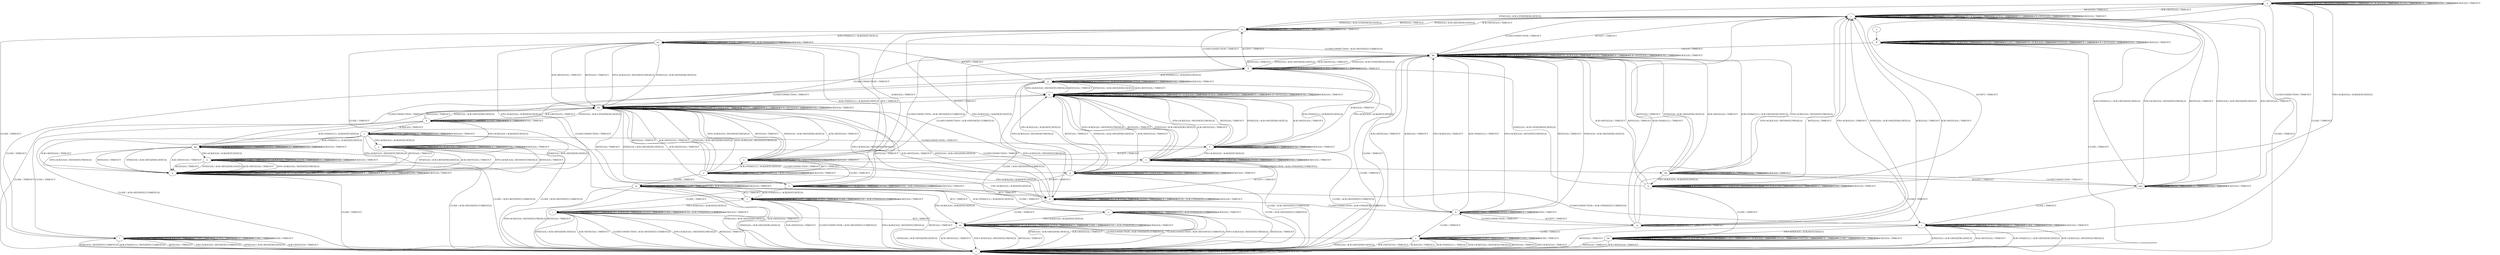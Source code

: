 digraph "" {
	graph ["Incoming time"=0.582148551940918,
		"Outgoing time"=0.7662832736968994,
		Output="{'States': 39, 'Transitions': 495, 'Filename': '../results/tcp_k_pairs/TCP_Windows8_Server-TCP_Windows8_Server--1.dot'}",
		Reference="{'States': 39, 'Transitions': 495, 'Filename': '../subjects/tcp/TCP_Windows8_Server.dot'}",
		Solver=yices,
		Updated="{'States': 39, 'Transitions': 495, 'Filename': '../subjects/tcp/TCP_Windows8_Server.dot'}",
		"f-measure"=1.0,
		precision=1.0,
		recall=1.0
	];
	a -> a	[key=0,
		label="ACK+PSH(V,V,1) / TIMEOUT"];
	a -> a	[key=1,
		label="SYN+ACK(V,V,0) / RST(NEXT,FRESH,0)"];
	a -> a	[key=2,
		label="ACCEPT / TIMEOUT"];
	a -> a	[key=3,
		label="FIN+ACK(V,V,0) / TIMEOUT"];
	a -> a	[key=4,
		label="LISTEN / TIMEOUT"];
	a -> a	[key=5,
		label="RCV / TIMEOUT"];
	a -> a	[key=6,
		label="SEND / TIMEOUT"];
	a -> a	[key=7,
		label="ACK(V,V,0) / TIMEOUT"];
	a -> c	[key=0,
		label="RST(V,V,0) / TIMEOUT"];
	a -> c	[key=1,
		label="ACK+RST(V,V,0) / TIMEOUT"];
	a -> k	[key=0,
		label="CLOSECONNECTION / TIMEOUT"];
	a -> bb	[key=0,
		label="CLOSE / TIMEOUT"];
	a -> cc	[key=0,
		label="SYN(V,V,0) / ACK+SYN(FRESH,NEXT,0)"];
	b -> b	[key=0,
		label="CLOSECONNECTION / TIMEOUT"];
	b -> b	[key=1,
		label="LISTEN / TIMEOUT"];
	b -> b	[key=2,
		label="RCV / TIMEOUT"];
	b -> b	[key=3,
		label="SEND / TIMEOUT"];
	b -> e	[key=0,
		label="CLOSE / TIMEOUT"];
	b -> g	[key=0,
		label="ACCEPT / TIMEOUT"];
	b -> kk	[key=0,
		label="ACK+PSH(V,V,1) / TIMEOUT"];
	b -> kk	[key=1,
		label="SYN+ACK(V,V,0) / RST(NEXT,FRESH,0)"];
	b -> kk	[key=2,
		label="RST(V,V,0) / TIMEOUT"];
	b -> kk	[key=3,
		label="FIN+ACK(V,V,0) / TIMEOUT"];
	b -> kk	[key=4,
		label="SYN(V,V,0) / ACK+RST(ZERO,NEXT,0)"];
	b -> kk	[key=5,
		label="ACK+RST(V,V,0) / TIMEOUT"];
	b -> kk	[key=6,
		label="ACK(V,V,0) / TIMEOUT"];
	c -> c	[key=0,
		label="ACK+PSH(V,V,1) / TIMEOUT"];
	c -> c	[key=1,
		label="SYN+ACK(V,V,0) / TIMEOUT"];
	c -> c	[key=2,
		label="RST(V,V,0) / TIMEOUT"];
	c -> c	[key=3,
		label="ACCEPT / TIMEOUT"];
	c -> c	[key=4,
		label="FIN+ACK(V,V,0) / TIMEOUT"];
	c -> c	[key=5,
		label="LISTEN / TIMEOUT"];
	c -> c	[key=6,
		label="RCV / TIMEOUT"];
	c -> c	[key=7,
		label="ACK+RST(V,V,0) / TIMEOUT"];
	c -> c	[key=8,
		label="SEND / TIMEOUT"];
	c -> c	[key=9,
		label="ACK(V,V,0) / TIMEOUT"];
	c -> r	[key=0,
		label="CLOSE / TIMEOUT"];
	c -> cc	[key=0,
		label="SYN(V,V,0) / ACK+SYN(FRESH,NEXT,0)"];
	c -> kk	[key=0,
		label="CLOSECONNECTION / TIMEOUT"];
	d -> b	[key=0,
		label="CLOSECONNECTION / ACK+FIN(NEXT,CURRENT,0)"];
	d -> d	[key=0,
		label="ACK+PSH(V,V,1) / TIMEOUT"];
	d -> d	[key=1,
		label="ACCEPT / TIMEOUT"];
	d -> d	[key=2,
		label="FIN+ACK(V,V,0) / TIMEOUT"];
	d -> d	[key=3,
		label="LISTEN / TIMEOUT"];
	d -> d	[key=4,
		label="RCV / TIMEOUT"];
	d -> d	[key=5,
		label="SEND / ACK+PSH(NEXT,CURRENT,1)"];
	d -> d	[key=6,
		label="ACK(V,V,0) / TIMEOUT"];
	d -> aa	[key=0,
		label="CLOSE / TIMEOUT"];
	d -> hh	[key=0,
		label="SYN+ACK(V,V,0) / RST(NEXT,FRESH,0)"];
	d -> hh	[key=1,
		label="RST(V,V,0) / TIMEOUT"];
	d -> hh	[key=2,
		label="SYN(V,V,0) / ACK+RST(ZERO,NEXT,0)"];
	d -> hh	[key=3,
		label="ACK+RST(V,V,0) / TIMEOUT"];
	e -> e	[key=0,
		label="CLOSECONNECTION / TIMEOUT"];
	e -> e	[key=1,
		label="ACCEPT / TIMEOUT"];
	e -> e	[key=2,
		label="LISTEN / TIMEOUT"];
	e -> e	[key=3,
		label="RCV / TIMEOUT"];
	e -> e	[key=4,
		label="CLOSE / TIMEOUT"];
	e -> e	[key=5,
		label="SEND / TIMEOUT"];
	e -> r	[key=0,
		label="ACK+PSH(V,V,1) / TIMEOUT"];
	e -> r	[key=1,
		label="SYN+ACK(V,V,0) / RST(NEXT,FRESH,0)"];
	e -> r	[key=2,
		label="RST(V,V,0) / TIMEOUT"];
	e -> r	[key=3,
		label="FIN+ACK(V,V,0) / TIMEOUT"];
	e -> r	[key=4,
		label="SYN(V,V,0) / ACK+RST(ZERO,NEXT,0)"];
	e -> r	[key=5,
		label="ACK+RST(V,V,0) / TIMEOUT"];
	e -> r	[key=6,
		label="ACK(V,V,0) / TIMEOUT"];
	f -> f	[key=0,
		label="CLOSECONNECTION / TIMEOUT"];
	f -> f	[key=1,
		label="LISTEN / TIMEOUT"];
	f -> f	[key=2,
		label="RCV / TIMEOUT"];
	f -> f	[key=3,
		label="SEND / TIMEOUT"];
	f -> f	[key=4,
		label="ACK(V,V,0) / TIMEOUT"];
	f -> r	[key=0,
		label="CLOSE / ACK+RST(NEXT,CURRENT,0)"];
	f -> u	[key=0,
		label="ACCEPT / TIMEOUT"];
	f -> v	[key=0,
		label="FIN+ACK(V,V,0) / ACK(NEXT,NEXT,0)"];
	f -> w	[key=0,
		label="SYN+ACK(V,V,0) / RST(NEXT,FRESH,0)"];
	f -> w	[key=1,
		label="RST(V,V,0) / TIMEOUT"];
	f -> w	[key=2,
		label="SYN(V,V,0) / ACK+RST(ZERO,NEXT,0)"];
	f -> w	[key=3,
		label="ACK+RST(V,V,0) / TIMEOUT"];
	f -> jj	[key=0,
		label="ACK+PSH(V,V,1) / ACK(NEXT,NEXT,0)"];
	g -> b	[key=0,
		label="CLOSECONNECTION / TIMEOUT"];
	g -> c	[key=0,
		label="ACK+PSH(V,V,1) / TIMEOUT"];
	g -> c	[key=1,
		label="SYN+ACK(V,V,0) / RST(NEXT,FRESH,0)"];
	g -> c	[key=2,
		label="RST(V,V,0) / TIMEOUT"];
	g -> c	[key=3,
		label="FIN+ACK(V,V,0) / TIMEOUT"];
	g -> c	[key=4,
		label="SYN(V,V,0) / ACK+RST(ZERO,NEXT,0)"];
	g -> c	[key=5,
		label="ACK+RST(V,V,0) / TIMEOUT"];
	g -> c	[key=6,
		label="ACK(V,V,0) / TIMEOUT"];
	g -> e	[key=0,
		label="CLOSE / TIMEOUT"];
	g -> g	[key=0,
		label="ACCEPT / TIMEOUT"];
	g -> g	[key=1,
		label="LISTEN / TIMEOUT"];
	g -> g	[key=2,
		label="RCV / TIMEOUT"];
	g -> g	[key=3,
		label="SEND / TIMEOUT"];
	h -> h	[key=0,
		label="SYN+ACK(V,V,0) / TIMEOUT"];
	h -> h	[key=1,
		label="ACCEPT / TIMEOUT"];
	h -> h	[key=2,
		label="LISTEN / TIMEOUT"];
	h -> h	[key=3,
		label="RCV / TIMEOUT"];
	h -> h	[key=4,
		label="SEND / TIMEOUT"];
	h -> j	[key=0,
		label="ACK(V,V,0) / TIMEOUT"];
	h -> l	[key=0,
		label="CLOSE / TIMEOUT"];
	h -> y	[key=0,
		label="FIN+ACK(V,V,0) / ACK(NEXT,NEXT,0)"];
	h -> gg	[key=0,
		label="ACK+PSH(V,V,1) / ACK(NEXT,NEXT,0)"];
	h -> hh	[key=0,
		label="RST(V,V,0) / TIMEOUT"];
	h -> hh	[key=1,
		label="SYN(V,V,0) / ACK+RST(ZERO,NEXT,0)"];
	h -> hh	[key=2,
		label="ACK+RST(V,V,0) / TIMEOUT"];
	h -> ll	[key=0,
		label="CLOSECONNECTION / TIMEOUT"];
	i -> i	[key=0,
		label="ACK+PSH(V,V,1) / TIMEOUT"];
	i -> i	[key=1,
		label="ACCEPT / TIMEOUT"];
	i -> i	[key=2,
		label="FIN+ACK(V,V,0) / TIMEOUT"];
	i -> i	[key=3,
		label="LISTEN / TIMEOUT"];
	i -> i	[key=4,
		label="CLOSE / TIMEOUT"];
	i -> i	[key=5,
		label="SEND / ACK+PSH(NEXT,CURRENT,1)"];
	i -> i	[key=6,
		label="ACK(V,V,0) / TIMEOUT"];
	i -> r	[key=0,
		label="CLOSECONNECTION / ACK+RST(NEXT,CURRENT,0)"];
	i -> r	[key=1,
		label="SYN+ACK(V,V,0) / RST(NEXT,FRESH,0)"];
	i -> r	[key=2,
		label="RST(V,V,0) / TIMEOUT"];
	i -> r	[key=3,
		label="SYN(V,V,0) / ACK+RST(ZERO,NEXT,0)"];
	i -> r	[key=4,
		label="ACK+RST(V,V,0) / TIMEOUT"];
	i -> aa	[key=0,
		label="RCV / TIMEOUT"];
	j -> f	[key=0,
		label="CLOSECONNECTION / TIMEOUT"];
	j -> j	[key=0,
		label="ACCEPT / TIMEOUT"];
	j -> j	[key=1,
		label="LISTEN / TIMEOUT"];
	j -> j	[key=2,
		label="RCV / TIMEOUT"];
	j -> j	[key=3,
		label="SEND / TIMEOUT"];
	j -> j	[key=4,
		label="ACK(V,V,0) / TIMEOUT"];
	j -> q	[key=0,
		label="SYN+ACK(V,V,0) / RST(NEXT,FRESH,0)"];
	j -> q	[key=1,
		label="RST(V,V,0) / TIMEOUT"];
	j -> q	[key=2,
		label="SYN(V,V,0) / ACK+RST(ZERO,NEXT,0)"];
	j -> q	[key=3,
		label="ACK+RST(V,V,0) / TIMEOUT"];
	j -> r	[key=0,
		label="CLOSE / ACK+RST(NEXT,CURRENT,0)"];
	j -> y	[key=0,
		label="FIN+ACK(V,V,0) / ACK(NEXT,NEXT,0)"];
	j -> gg	[key=0,
		label="ACK+PSH(V,V,1) / ACK(NEXT,NEXT,0)"];
	k -> a	[key=0,
		label="ACCEPT / TIMEOUT"];
	k -> k	[key=0,
		label="CLOSECONNECTION / TIMEOUT"];
	k -> k	[key=1,
		label="ACK+PSH(V,V,1) / TIMEOUT"];
	k -> k	[key=2,
		label="SYN+ACK(V,V,0) / RST(NEXT,FRESH,0)"];
	k -> k	[key=3,
		label="FIN+ACK(V,V,0) / TIMEOUT"];
	k -> k	[key=4,
		label="LISTEN / TIMEOUT"];
	k -> k	[key=5,
		label="RCV / TIMEOUT"];
	k -> k	[key=6,
		label="SEND / TIMEOUT"];
	k -> k	[key=7,
		label="ACK(V,V,0) / TIMEOUT"];
	k -> bb	[key=0,
		label="CLOSE / TIMEOUT"];
	k -> kk	[key=0,
		label="RST(V,V,0) / TIMEOUT"];
	k -> kk	[key=1,
		label="ACK+RST(V,V,0) / TIMEOUT"];
	k -> ll	[key=0,
		label="SYN(V,V,0) / ACK+SYN(FRESH,NEXT,0)"];
	l -> l	[key=0,
		label="CLOSECONNECTION / TIMEOUT"];
	l -> l	[key=1,
		label="SYN+ACK(V,V,0) / TIMEOUT"];
	l -> l	[key=2,
		label="ACCEPT / TIMEOUT"];
	l -> l	[key=3,
		label="LISTEN / TIMEOUT"];
	l -> l	[key=4,
		label="RCV / TIMEOUT"];
	l -> l	[key=5,
		label="CLOSE / TIMEOUT"];
	l -> l	[key=6,
		label="SEND / TIMEOUT"];
	l -> r	[key=0,
		label="ACK+PSH(V,V,1) / RST(NEXT,CURRENT,0)"];
	l -> r	[key=1,
		label="RST(V,V,0) / TIMEOUT"];
	l -> r	[key=2,
		label="FIN+ACK(V,V,0) / RST(NEXT,CURRENT,0)"];
	l -> r	[key=3,
		label="SYN(V,V,0) / ACK+RST(ZERO,NEXT,0)"];
	l -> r	[key=4,
		label="ACK+RST(V,V,0) / TIMEOUT"];
	l -> r	[key=5,
		label="ACK(V,V,0) / RST(NEXT,CURRENT,0)"];
	m -> m	[key=0,
		label="ACCEPT / TIMEOUT"];
	m -> m	[key=1,
		label="LISTEN / TIMEOUT"];
	m -> m	[key=2,
		label="CLOSE / TIMEOUT"];
	m -> m	[key=3,
		label="SEND / ACK+PSH(NEXT,CURRENT,1)"];
	m -> m	[key=4,
		label="ACK(V,V,0) / TIMEOUT"];
	m -> o	[key=0,
		label="RCV / TIMEOUT"];
	m -> r	[key=0,
		label="SYN+ACK(V,V,0) / RST(NEXT,FRESH,0)"];
	m -> r	[key=1,
		label="RST(V,V,0) / TIMEOUT"];
	m -> r	[key=2,
		label="SYN(V,V,0) / ACK+RST(ZERO,NEXT,0)"];
	m -> r	[key=3,
		label="ACK+RST(V,V,0) / TIMEOUT"];
	m -> s	[key=0,
		label="CLOSECONNECTION / ACK+FIN(NEXT,CURRENT,0)"];
	m -> t	[key=0,
		label="ACK+PSH(V,V,1) / ACK(NEXT,NEXT,0)"];
	m -> aa	[key=0,
		label="FIN+ACK(V,V,0) / ACK(NEXT,NEXT,0)"];
	n -> d	[key=0,
		label="FIN+ACK(V,V,0) / ACK(NEXT,NEXT,0)"];
	n -> m	[key=0,
		label="CLOSE / TIMEOUT"];
	n -> n	[key=0,
		label="ACCEPT / TIMEOUT"];
	n -> n	[key=1,
		label="LISTEN / TIMEOUT"];
	n -> n	[key=2,
		label="RCV / TIMEOUT"];
	n -> n	[key=3,
		label="SEND / ACK+PSH(NEXT,CURRENT,1)"];
	n -> n	[key=4,
		label="ACK(V,V,0) / TIMEOUT"];
	n -> u	[key=0,
		label="ACK+PSH(V,V,1) / ACK(NEXT,NEXT,0)"];
	n -> hh	[key=0,
		label="SYN+ACK(V,V,0) / RST(NEXT,FRESH,0)"];
	n -> hh	[key=1,
		label="RST(V,V,0) / TIMEOUT"];
	n -> hh	[key=2,
		label="SYN(V,V,0) / ACK+RST(ZERO,NEXT,0)"];
	n -> hh	[key=3,
		label="ACK+RST(V,V,0) / TIMEOUT"];
	n -> kk	[key=0,
		label="CLOSECONNECTION / ACK+RST(NEXT,CURRENT,0)"];
	o -> m	[key=0,
		label="ACK+PSH(V,V,1) / ACK(NEXT,NEXT,0)"];
	o -> m	[key=1,
		label="CLOSE / TIMEOUT"];
	o -> o	[key=0,
		label="ACCEPT / TIMEOUT"];
	o -> o	[key=1,
		label="LISTEN / TIMEOUT"];
	o -> o	[key=2,
		label="RCV / TIMEOUT"];
	o -> o	[key=3,
		label="SEND / ACK+PSH(NEXT,CURRENT,1)"];
	o -> o	[key=4,
		label="ACK(V,V,0) / TIMEOUT"];
	o -> r	[key=0,
		label="CLOSECONNECTION / ACK+RST(NEXT,CURRENT,0)"];
	o -> r	[key=1,
		label="SYN+ACK(V,V,0) / RST(NEXT,FRESH,0)"];
	o -> r	[key=2,
		label="RST(V,V,0) / TIMEOUT"];
	o -> r	[key=3,
		label="SYN(V,V,0) / ACK+RST(ZERO,NEXT,0)"];
	o -> r	[key=4,
		label="ACK+RST(V,V,0) / TIMEOUT"];
	o -> aa	[key=0,
		label="FIN+ACK(V,V,0) / ACK(NEXT,NEXT,0)"];
	p -> p	[key=0,
		label="CLOSECONNECTION / TIMEOUT"];
	p -> p	[key=1,
		label="ACK+PSH(V,V,1) / TIMEOUT"];
	p -> p	[key=2,
		label="FIN+ACK(V,V,0) / TIMEOUT"];
	p -> p	[key=3,
		label="LISTEN / TIMEOUT"];
	p -> p	[key=4,
		label="RCV / TIMEOUT"];
	p -> p	[key=5,
		label="SEND / TIMEOUT"];
	p -> p	[key=6,
		label="ACK(V,V,0) / TIMEOUT"];
	p -> r	[key=0,
		label="CLOSE / ACK+RST(NEXT,CURRENT,0)"];
	p -> w	[key=0,
		label="SYN+ACK(V,V,0) / RST(NEXT,FRESH,0)"];
	p -> w	[key=1,
		label="RST(V,V,0) / TIMEOUT"];
	p -> w	[key=2,
		label="SYN(V,V,0) / ACK+RST(ZERO,NEXT,0)"];
	p -> w	[key=3,
		label="ACK+RST(V,V,0) / TIMEOUT"];
	p -> x	[key=0,
		label="ACCEPT / TIMEOUT"];
	q -> q	[key=0,
		label="ACK+PSH(V,V,1) / TIMEOUT"];
	q -> q	[key=1,
		label="SYN+ACK(V,V,0) / TIMEOUT"];
	q -> q	[key=2,
		label="RST(V,V,0) / TIMEOUT"];
	q -> q	[key=3,
		label="ACCEPT / TIMEOUT"];
	q -> q	[key=4,
		label="FIN+ACK(V,V,0) / TIMEOUT"];
	q -> q	[key=5,
		label="LISTEN / TIMEOUT"];
	q -> q	[key=6,
		label="SYN(V,V,0) / TIMEOUT"];
	q -> q	[key=7,
		label="RCV / TIMEOUT"];
	q -> q	[key=8,
		label="ACK+RST(V,V,0) / TIMEOUT"];
	q -> q	[key=9,
		label="SEND / TIMEOUT"];
	q -> q	[key=10,
		label="ACK(V,V,0) / TIMEOUT"];
	q -> r	[key=0,
		label="CLOSE / TIMEOUT"];
	q -> w	[key=0,
		label="CLOSECONNECTION / TIMEOUT"];
	r -> r	[key=0,
		label="CLOSECONNECTION / TIMEOUT"];
	r -> r	[key=1,
		label="ACK+PSH(V,V,1) / TIMEOUT"];
	r -> r	[key=2,
		label="SYN+ACK(V,V,0) / TIMEOUT"];
	r -> r	[key=3,
		label="RST(V,V,0) / TIMEOUT"];
	r -> r	[key=4,
		label="ACCEPT / TIMEOUT"];
	r -> r	[key=5,
		label="FIN+ACK(V,V,0) / TIMEOUT"];
	r -> r	[key=6,
		label="LISTEN / TIMEOUT"];
	r -> r	[key=7,
		label="SYN(V,V,0) / TIMEOUT"];
	r -> r	[key=8,
		label="RCV / TIMEOUT"];
	r -> r	[key=9,
		label="ACK+RST(V,V,0) / TIMEOUT"];
	r -> r	[key=10,
		label="CLOSE / TIMEOUT"];
	r -> r	[key=11,
		label="SEND / TIMEOUT"];
	r -> r	[key=12,
		label="ACK(V,V,0) / TIMEOUT"];
	s -> r	[key=0,
		label="ACK+PSH(V,V,1) / ACK+RST(NEXT,NEXT,0)"];
	s -> r	[key=1,
		label="SYN+ACK(V,V,0) / RST(NEXT,FRESH,0)"];
	s -> r	[key=2,
		label="RST(V,V,0) / TIMEOUT"];
	s -> r	[key=3,
		label="SYN(V,V,0) / ACK+RST(ZERO,NEXT,0)"];
	s -> r	[key=4,
		label="ACK+RST(V,V,0) / TIMEOUT"];
	s -> s	[key=0,
		label="CLOSECONNECTION / TIMEOUT"];
	s -> s	[key=1,
		label="ACCEPT / TIMEOUT"];
	s -> s	[key=2,
		label="LISTEN / TIMEOUT"];
	s -> s	[key=3,
		label="RCV / TIMEOUT"];
	s -> s	[key=4,
		label="CLOSE / TIMEOUT"];
	s -> s	[key=5,
		label="SEND / TIMEOUT"];
	s -> s	[key=6,
		label="ACK(V,V,0) / TIMEOUT"];
	s -> bb	[key=0,
		label="FIN+ACK(V,V,0) / ACK(NEXT,NEXT,0)"];
	t -> i	[key=0,
		label="FIN+ACK(V,V,0) / ACK(NEXT,NEXT,0)"];
	t -> m	[key=0,
		label="RCV / TIMEOUT"];
	t -> r	[key=0,
		label="CLOSECONNECTION / ACK+RST(NEXT,CURRENT,0)"];
	t -> r	[key=1,
		label="SYN+ACK(V,V,0) / RST(NEXT,FRESH,0)"];
	t -> r	[key=2,
		label="RST(V,V,0) / TIMEOUT"];
	t -> r	[key=3,
		label="SYN(V,V,0) / ACK+RST(ZERO,NEXT,0)"];
	t -> r	[key=4,
		label="ACK+RST(V,V,0) / TIMEOUT"];
	t -> t	[key=0,
		label="ACK+PSH(V,V,1) / ACK(NEXT,NEXT,0)"];
	t -> t	[key=1,
		label="ACCEPT / TIMEOUT"];
	t -> t	[key=2,
		label="LISTEN / TIMEOUT"];
	t -> t	[key=3,
		label="CLOSE / TIMEOUT"];
	t -> t	[key=4,
		label="SEND / ACK+PSH(NEXT,CURRENT,1)"];
	t -> t	[key=5,
		label="ACK(V,V,0) / TIMEOUT"];
	u -> d	[key=0,
		label="FIN+ACK(V,V,0) / ACK(NEXT,NEXT,0)"];
	u -> m	[key=0,
		label="CLOSE / TIMEOUT"];
	u -> n	[key=0,
		label="RCV / TIMEOUT"];
	u -> u	[key=0,
		label="ACCEPT / TIMEOUT"];
	u -> u	[key=1,
		label="LISTEN / TIMEOUT"];
	u -> u	[key=2,
		label="SEND / ACK+PSH(NEXT,CURRENT,1)"];
	u -> u	[key=3,
		label="ACK(V,V,0) / TIMEOUT"];
	u -> dd	[key=0,
		label="CLOSECONNECTION / ACK+FIN(NEXT,CURRENT,0)"];
	u -> ee	[key=0,
		label="ACK+PSH(V,V,1) / ACK(NEXT,NEXT,0)"];
	u -> hh	[key=0,
		label="SYN+ACK(V,V,0) / RST(NEXT,FRESH,0)"];
	u -> hh	[key=1,
		label="RST(V,V,0) / TIMEOUT"];
	u -> hh	[key=2,
		label="SYN(V,V,0) / ACK+RST(ZERO,NEXT,0)"];
	u -> hh	[key=3,
		label="ACK+RST(V,V,0) / TIMEOUT"];
	v -> d	[key=0,
		label="ACCEPT / TIMEOUT"];
	v -> r	[key=0,
		label="CLOSE / ACK+RST(NEXT,CURRENT,0)"];
	v -> v	[key=0,
		label="CLOSECONNECTION / TIMEOUT"];
	v -> v	[key=1,
		label="ACK+PSH(V,V,1) / TIMEOUT"];
	v -> v	[key=2,
		label="FIN+ACK(V,V,0) / TIMEOUT"];
	v -> v	[key=3,
		label="LISTEN / TIMEOUT"];
	v -> v	[key=4,
		label="RCV / TIMEOUT"];
	v -> v	[key=5,
		label="SEND / TIMEOUT"];
	v -> v	[key=6,
		label="ACK(V,V,0) / TIMEOUT"];
	v -> w	[key=0,
		label="SYN+ACK(V,V,0) / RST(NEXT,FRESH,0)"];
	v -> w	[key=1,
		label="RST(V,V,0) / TIMEOUT"];
	v -> w	[key=2,
		label="SYN(V,V,0) / ACK+RST(ZERO,NEXT,0)"];
	v -> w	[key=3,
		label="ACK+RST(V,V,0) / TIMEOUT"];
	w -> r	[key=0,
		label="CLOSE / TIMEOUT"];
	w -> w	[key=0,
		label="CLOSECONNECTION / TIMEOUT"];
	w -> w	[key=1,
		label="ACK+PSH(V,V,1) / TIMEOUT"];
	w -> w	[key=2,
		label="SYN+ACK(V,V,0) / TIMEOUT"];
	w -> w	[key=3,
		label="RST(V,V,0) / TIMEOUT"];
	w -> w	[key=4,
		label="FIN+ACK(V,V,0) / TIMEOUT"];
	w -> w	[key=5,
		label="LISTEN / TIMEOUT"];
	w -> w	[key=6,
		label="SYN(V,V,0) / TIMEOUT"];
	w -> w	[key=7,
		label="RCV / TIMEOUT"];
	w -> w	[key=8,
		label="ACK+RST(V,V,0) / TIMEOUT"];
	w -> w	[key=9,
		label="SEND / TIMEOUT"];
	w -> w	[key=10,
		label="ACK(V,V,0) / TIMEOUT"];
	w -> hh	[key=0,
		label="ACCEPT / TIMEOUT"];
	x -> d	[key=0,
		label="RCV / TIMEOUT"];
	x -> i	[key=0,
		label="CLOSE / TIMEOUT"];
	x -> x	[key=0,
		label="ACK+PSH(V,V,1) / TIMEOUT"];
	x -> x	[key=1,
		label="ACCEPT / TIMEOUT"];
	x -> x	[key=2,
		label="FIN+ACK(V,V,0) / TIMEOUT"];
	x -> x	[key=3,
		label="LISTEN / TIMEOUT"];
	x -> x	[key=4,
		label="SEND / ACK+PSH(NEXT,CURRENT,1)"];
	x -> x	[key=5,
		label="ACK(V,V,0) / TIMEOUT"];
	x -> hh	[key=0,
		label="SYN+ACK(V,V,0) / RST(NEXT,FRESH,0)"];
	x -> hh	[key=1,
		label="RST(V,V,0) / TIMEOUT"];
	x -> hh	[key=2,
		label="SYN(V,V,0) / ACK+RST(ZERO,NEXT,0)"];
	x -> hh	[key=3,
		label="ACK+RST(V,V,0) / TIMEOUT"];
	x -> kk	[key=0,
		label="CLOSECONNECTION / ACK+RST(NEXT,CURRENT,0)"];
	y -> q	[key=0,
		label="SYN+ACK(V,V,0) / RST(NEXT,FRESH,0)"];
	y -> q	[key=1,
		label="RST(V,V,0) / TIMEOUT"];
	y -> q	[key=2,
		label="SYN(V,V,0) / ACK+RST(ZERO,NEXT,0)"];
	y -> q	[key=3,
		label="ACK+RST(V,V,0) / TIMEOUT"];
	y -> r	[key=0,
		label="CLOSE / ACK+RST(NEXT,CURRENT,0)"];
	y -> v	[key=0,
		label="CLOSECONNECTION / TIMEOUT"];
	y -> y	[key=0,
		label="ACK+PSH(V,V,1) / TIMEOUT"];
	y -> y	[key=1,
		label="ACCEPT / TIMEOUT"];
	y -> y	[key=2,
		label="FIN+ACK(V,V,0) / TIMEOUT"];
	y -> y	[key=3,
		label="LISTEN / TIMEOUT"];
	y -> y	[key=4,
		label="RCV / TIMEOUT"];
	y -> y	[key=5,
		label="SEND / TIMEOUT"];
	y -> y	[key=6,
		label="ACK(V,V,0) / TIMEOUT"];
	z -> ff	[key=0];
	aa -> e	[key=0,
		label="CLOSECONNECTION / ACK+FIN(NEXT,CURRENT,0)"];
	aa -> r	[key=0,
		label="SYN+ACK(V,V,0) / RST(NEXT,FRESH,0)"];
	aa -> r	[key=1,
		label="RST(V,V,0) / TIMEOUT"];
	aa -> r	[key=2,
		label="SYN(V,V,0) / ACK+RST(ZERO,NEXT,0)"];
	aa -> r	[key=3,
		label="ACK+RST(V,V,0) / TIMEOUT"];
	aa -> aa	[key=0,
		label="ACK+PSH(V,V,1) / TIMEOUT"];
	aa -> aa	[key=1,
		label="ACCEPT / TIMEOUT"];
	aa -> aa	[key=2,
		label="FIN+ACK(V,V,0) / TIMEOUT"];
	aa -> aa	[key=3,
		label="LISTEN / TIMEOUT"];
	aa -> aa	[key=4,
		label="RCV / TIMEOUT"];
	aa -> aa	[key=5,
		label="CLOSE / TIMEOUT"];
	aa -> aa	[key=6,
		label="SEND / ACK+PSH(NEXT,CURRENT,1)"];
	aa -> aa	[key=7,
		label="ACK(V,V,0) / TIMEOUT"];
	bb -> r	[key=0,
		label="RST(V,V,0) / TIMEOUT"];
	bb -> r	[key=1,
		label="ACK+RST(V,V,0) / TIMEOUT"];
	bb -> bb	[key=0,
		label="CLOSECONNECTION / TIMEOUT"];
	bb -> bb	[key=1,
		label="ACK+PSH(V,V,1) / TIMEOUT"];
	bb -> bb	[key=2,
		label="SYN+ACK(V,V,0) / RST(NEXT,FRESH,0)"];
	bb -> bb	[key=3,
		label="ACCEPT / TIMEOUT"];
	bb -> bb	[key=4,
		label="FIN+ACK(V,V,0) / TIMEOUT"];
	bb -> bb	[key=5,
		label="LISTEN / TIMEOUT"];
	bb -> bb	[key=6,
		label="SYN(V,V,0) / TIMEOUT"];
	bb -> bb	[key=7,
		label="RCV / TIMEOUT"];
	bb -> bb	[key=8,
		label="CLOSE / TIMEOUT"];
	bb -> bb	[key=9,
		label="SEND / TIMEOUT"];
	bb -> bb	[key=10,
		label="ACK(V,V,0) / TIMEOUT"];
	cc -> c	[key=0,
		label="RST(V,V,0) / TIMEOUT"];
	cc -> c	[key=1,
		label="SYN(V,V,0) / ACK+RST(ZERO,NEXT,0)"];
	cc -> c	[key=2,
		label="ACK+RST(V,V,0) / TIMEOUT"];
	cc -> d	[key=0,
		label="FIN+ACK(V,V,0) / ACK(NEXT,NEXT,0)"];
	cc -> l	[key=0,
		label="CLOSE / TIMEOUT"];
	cc -> u	[key=0,
		label="ACK(V,V,0) / TIMEOUT"];
	cc -> cc	[key=0,
		label="SYN+ACK(V,V,0) / TIMEOUT"];
	cc -> cc	[key=1,
		label="ACCEPT / TIMEOUT"];
	cc -> cc	[key=2,
		label="LISTEN / TIMEOUT"];
	cc -> cc	[key=3,
		label="RCV / TIMEOUT"];
	cc -> cc	[key=4,
		label="SEND / TIMEOUT"];
	cc -> ee	[key=0,
		label="ACK+PSH(V,V,1) / ACK(NEXT,NEXT,0)"];
	cc -> ll	[key=0,
		label="CLOSECONNECTION / TIMEOUT"];
	dd -> k	[key=0,
		label="FIN+ACK(V,V,0) / ACK(NEXT,NEXT,0)"];
	dd -> s	[key=0,
		label="CLOSE / TIMEOUT"];
	dd -> dd	[key=0,
		label="CLOSECONNECTION / TIMEOUT"];
	dd -> dd	[key=1,
		label="LISTEN / TIMEOUT"];
	dd -> dd	[key=2,
		label="RCV / TIMEOUT"];
	dd -> dd	[key=3,
		label="SEND / TIMEOUT"];
	dd -> dd	[key=4,
		label="ACK(V,V,0) / TIMEOUT"];
	dd -> kk	[key=0,
		label="ACK+PSH(V,V,1) / ACK+RST(NEXT,NEXT,0)"];
	dd -> kk	[key=1,
		label="SYN+ACK(V,V,0) / RST(NEXT,FRESH,0)"];
	dd -> kk	[key=2,
		label="RST(V,V,0) / TIMEOUT"];
	dd -> kk	[key=3,
		label="SYN(V,V,0) / ACK+RST(ZERO,NEXT,0)"];
	dd -> kk	[key=4,
		label="ACK+RST(V,V,0) / TIMEOUT"];
	dd -> mm	[key=0,
		label="ACCEPT / TIMEOUT"];
	ee -> t	[key=0,
		label="CLOSE / TIMEOUT"];
	ee -> u	[key=0,
		label="RCV / TIMEOUT"];
	ee -> x	[key=0,
		label="FIN+ACK(V,V,0) / ACK(NEXT,NEXT,0)"];
	ee -> ee	[key=0,
		label="ACK+PSH(V,V,1) / ACK(NEXT,NEXT,0)"];
	ee -> ee	[key=1,
		label="ACCEPT / TIMEOUT"];
	ee -> ee	[key=2,
		label="LISTEN / TIMEOUT"];
	ee -> ee	[key=3,
		label="SEND / ACK+PSH(NEXT,CURRENT,1)"];
	ee -> ee	[key=4,
		label="ACK(V,V,0) / TIMEOUT"];
	ee -> hh	[key=0,
		label="SYN+ACK(V,V,0) / RST(NEXT,FRESH,0)"];
	ee -> hh	[key=1,
		label="RST(V,V,0) / TIMEOUT"];
	ee -> hh	[key=2,
		label="SYN(V,V,0) / ACK+RST(ZERO,NEXT,0)"];
	ee -> hh	[key=3,
		label="ACK+RST(V,V,0) / TIMEOUT"];
	ee -> kk	[key=0,
		label="CLOSECONNECTION / ACK+RST(NEXT,CURRENT,0)"];
	ff -> r	[key=0,
		label="CLOSE / TIMEOUT"];
	ff -> ff	[key=0,
		label="CLOSECONNECTION / TIMEOUT"];
	ff -> ff	[key=1,
		label="ACK+PSH(V,V,1) / TIMEOUT"];
	ff -> ff	[key=2,
		label="SYN+ACK(V,V,0) / TIMEOUT"];
	ff -> ff	[key=3,
		label="RST(V,V,0) / TIMEOUT"];
	ff -> ff	[key=4,
		label="ACCEPT / TIMEOUT"];
	ff -> ff	[key=5,
		label="FIN+ACK(V,V,0) / TIMEOUT"];
	ff -> ff	[key=6,
		label="SYN(V,V,0) / TIMEOUT"];
	ff -> ff	[key=7,
		label="RCV / TIMEOUT"];
	ff -> ff	[key=8,
		label="ACK+RST(V,V,0) / TIMEOUT"];
	ff -> ff	[key=9,
		label="SEND / TIMEOUT"];
	ff -> ff	[key=10,
		label="ACK(V,V,0) / TIMEOUT"];
	ff -> kk	[key=0,
		label="LISTEN / TIMEOUT"];
	gg -> q	[key=0,
		label="SYN+ACK(V,V,0) / RST(NEXT,FRESH,0)"];
	gg -> q	[key=1,
		label="RST(V,V,0) / TIMEOUT"];
	gg -> q	[key=2,
		label="SYN(V,V,0) / ACK+RST(ZERO,NEXT,0)"];
	gg -> q	[key=3,
		label="ACK+RST(V,V,0) / TIMEOUT"];
	gg -> r	[key=0,
		label="CLOSE / ACK+RST(NEXT,CURRENT,0)"];
	gg -> gg	[key=0,
		label="ACK+PSH(V,V,1) / ACK(NEXT,NEXT,0)"];
	gg -> gg	[key=1,
		label="ACCEPT / TIMEOUT"];
	gg -> gg	[key=2,
		label="LISTEN / TIMEOUT"];
	gg -> gg	[key=3,
		label="RCV / TIMEOUT"];
	gg -> gg	[key=4,
		label="SEND / TIMEOUT"];
	gg -> gg	[key=5,
		label="ACK(V,V,0) / TIMEOUT"];
	gg -> ii	[key=0,
		label="FIN+ACK(V,V,0) / ACK(NEXT,NEXT,0)"];
	gg -> jj	[key=0,
		label="CLOSECONNECTION / TIMEOUT"];
	hh -> h	[key=0,
		label="SYN(V,V,0) / ACK+SYN(FRESH,NEXT,0)"];
	hh -> r	[key=0,
		label="CLOSE / TIMEOUT"];
	hh -> hh	[key=0,
		label="ACK+PSH(V,V,1) / TIMEOUT"];
	hh -> hh	[key=1,
		label="SYN+ACK(V,V,0) / TIMEOUT"];
	hh -> hh	[key=2,
		label="RST(V,V,0) / TIMEOUT"];
	hh -> hh	[key=3,
		label="ACCEPT / TIMEOUT"];
	hh -> hh	[key=4,
		label="FIN+ACK(V,V,0) / TIMEOUT"];
	hh -> hh	[key=5,
		label="LISTEN / TIMEOUT"];
	hh -> hh	[key=6,
		label="RCV / TIMEOUT"];
	hh -> hh	[key=7,
		label="ACK+RST(V,V,0) / TIMEOUT"];
	hh -> hh	[key=8,
		label="SEND / TIMEOUT"];
	hh -> hh	[key=9,
		label="ACK(V,V,0) / TIMEOUT"];
	hh -> kk	[key=0,
		label="CLOSECONNECTION / TIMEOUT"];
	ii -> p	[key=0,
		label="CLOSECONNECTION / TIMEOUT"];
	ii -> q	[key=0,
		label="SYN+ACK(V,V,0) / RST(NEXT,FRESH,0)"];
	ii -> q	[key=1,
		label="RST(V,V,0) / TIMEOUT"];
	ii -> q	[key=2,
		label="SYN(V,V,0) / ACK+RST(ZERO,NEXT,0)"];
	ii -> q	[key=3,
		label="ACK+RST(V,V,0) / TIMEOUT"];
	ii -> r	[key=0,
		label="CLOSE / ACK+RST(NEXT,CURRENT,0)"];
	ii -> ii	[key=0,
		label="ACK+PSH(V,V,1) / TIMEOUT"];
	ii -> ii	[key=1,
		label="ACCEPT / TIMEOUT"];
	ii -> ii	[key=2,
		label="FIN+ACK(V,V,0) / TIMEOUT"];
	ii -> ii	[key=3,
		label="LISTEN / TIMEOUT"];
	ii -> ii	[key=4,
		label="RCV / TIMEOUT"];
	ii -> ii	[key=5,
		label="SEND / TIMEOUT"];
	ii -> ii	[key=6,
		label="ACK(V,V,0) / TIMEOUT"];
	jj -> p	[key=0,
		label="FIN+ACK(V,V,0) / ACK(NEXT,NEXT,0)"];
	jj -> r	[key=0,
		label="CLOSE / ACK+RST(NEXT,CURRENT,0)"];
	jj -> w	[key=0,
		label="SYN+ACK(V,V,0) / RST(NEXT,FRESH,0)"];
	jj -> w	[key=1,
		label="RST(V,V,0) / TIMEOUT"];
	jj -> w	[key=2,
		label="SYN(V,V,0) / ACK+RST(ZERO,NEXT,0)"];
	jj -> w	[key=3,
		label="ACK+RST(V,V,0) / TIMEOUT"];
	jj -> ee	[key=0,
		label="ACCEPT / TIMEOUT"];
	jj -> jj	[key=0,
		label="CLOSECONNECTION / TIMEOUT"];
	jj -> jj	[key=1,
		label="ACK+PSH(V,V,1) / ACK(NEXT,NEXT,0)"];
	jj -> jj	[key=2,
		label="LISTEN / TIMEOUT"];
	jj -> jj	[key=3,
		label="RCV / TIMEOUT"];
	jj -> jj	[key=4,
		label="SEND / TIMEOUT"];
	jj -> jj	[key=5,
		label="ACK(V,V,0) / TIMEOUT"];
	kk -> c	[key=0,
		label="ACCEPT / TIMEOUT"];
	kk -> r	[key=0,
		label="CLOSE / TIMEOUT"];
	kk -> kk	[key=0,
		label="CLOSECONNECTION / TIMEOUT"];
	kk -> kk	[key=1,
		label="ACK+PSH(V,V,1) / TIMEOUT"];
	kk -> kk	[key=2,
		label="SYN+ACK(V,V,0) / TIMEOUT"];
	kk -> kk	[key=3,
		label="RST(V,V,0) / TIMEOUT"];
	kk -> kk	[key=4,
		label="FIN+ACK(V,V,0) / TIMEOUT"];
	kk -> kk	[key=5,
		label="LISTEN / TIMEOUT"];
	kk -> kk	[key=6,
		label="RCV / TIMEOUT"];
	kk -> kk	[key=7,
		label="ACK+RST(V,V,0) / TIMEOUT"];
	kk -> kk	[key=8,
		label="SEND / TIMEOUT"];
	kk -> kk	[key=9,
		label="ACK(V,V,0) / TIMEOUT"];
	kk -> ll	[key=0,
		label="SYN(V,V,0) / ACK+SYN(FRESH,NEXT,0)"];
	ll -> f	[key=0,
		label="ACK(V,V,0) / TIMEOUT"];
	ll -> l	[key=0,
		label="CLOSE / TIMEOUT"];
	ll -> v	[key=0,
		label="FIN+ACK(V,V,0) / ACK(NEXT,NEXT,0)"];
	ll -> cc	[key=0,
		label="ACCEPT / TIMEOUT"];
	ll -> jj	[key=0,
		label="ACK+PSH(V,V,1) / ACK(NEXT,NEXT,0)"];
	ll -> kk	[key=0,
		label="RST(V,V,0) / TIMEOUT"];
	ll -> kk	[key=1,
		label="SYN(V,V,0) / ACK+RST(ZERO,NEXT,0)"];
	ll -> kk	[key=2,
		label="ACK+RST(V,V,0) / TIMEOUT"];
	ll -> ll	[key=0,
		label="CLOSECONNECTION / TIMEOUT"];
	ll -> ll	[key=1,
		label="SYN+ACK(V,V,0) / TIMEOUT"];
	ll -> ll	[key=2,
		label="LISTEN / TIMEOUT"];
	ll -> ll	[key=3,
		label="RCV / TIMEOUT"];
	ll -> ll	[key=4,
		label="SEND / TIMEOUT"];
	mm -> a	[key=0,
		label="FIN+ACK(V,V,0) / ACK(NEXT,NEXT,0)"];
	mm -> c	[key=0,
		label="ACK+PSH(V,V,1) / ACK+RST(NEXT,NEXT,0)"];
	mm -> c	[key=1,
		label="SYN+ACK(V,V,0) / RST(NEXT,FRESH,0)"];
	mm -> c	[key=2,
		label="RST(V,V,0) / TIMEOUT"];
	mm -> c	[key=3,
		label="SYN(V,V,0) / ACK+RST(ZERO,NEXT,0)"];
	mm -> c	[key=4,
		label="ACK+RST(V,V,0) / TIMEOUT"];
	mm -> s	[key=0,
		label="CLOSE / TIMEOUT"];
	mm -> dd	[key=0,
		label="CLOSECONNECTION / TIMEOUT"];
	mm -> mm	[key=0,
		label="ACCEPT / TIMEOUT"];
	mm -> mm	[key=1,
		label="LISTEN / TIMEOUT"];
	mm -> mm	[key=2,
		label="RCV / TIMEOUT"];
	mm -> mm	[key=3,
		label="SEND / TIMEOUT"];
	mm -> mm	[key=4,
		label="ACK(V,V,0) / TIMEOUT"];
}

